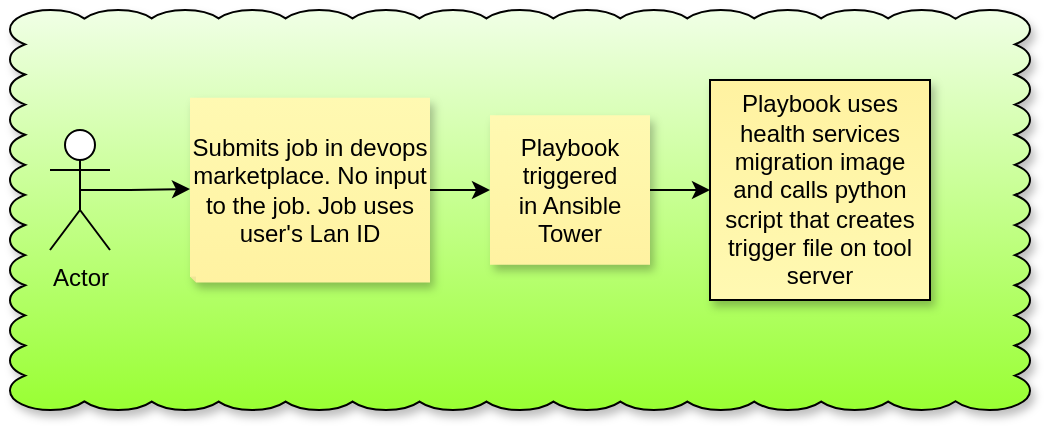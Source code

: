 <mxfile version="21.0.8" type="github">
  <diagram name="Page-1" id="nLbvi6ZJBXCYQwSjYoSn">
    <mxGraphModel dx="652" dy="539" grid="1" gridSize="10" guides="1" tooltips="1" connect="1" arrows="1" fold="1" page="1" pageScale="1" pageWidth="850" pageHeight="1100" math="0" shadow="0">
      <root>
        <mxCell id="0" />
        <mxCell id="1" parent="0" />
        <mxCell id="RUiYJEdA16EYByX2Mv_V-13" value="" style="whiteSpace=wrap;html=1;shape=mxgraph.basic.cloud_rect;shadow=1;fillStyle=solid;pointerEvents=1;fontFamily=Helvetica;fontSize=12;fontColor=#000000;fillColor=#99FF33;gradientColor=#F0FFE6;gradientDirection=north;labelBackgroundColor=none;" vertex="1" parent="1">
          <mxGeometry x="10" y="90" width="510" height="200" as="geometry" />
        </mxCell>
        <mxCell id="RUiYJEdA16EYByX2Mv_V-4" style="edgeStyle=orthogonalEdgeStyle;rounded=0;orthogonalLoop=1;jettySize=auto;html=1;exitX=0.5;exitY=0.5;exitDx=0;exitDy=0;exitPerimeter=0;entryX=0;entryY=0.492;entryDx=0;entryDy=0;entryPerimeter=0;" edge="1" parent="1" source="RUiYJEdA16EYByX2Mv_V-1">
          <mxGeometry relative="1" as="geometry">
            <mxPoint x="100" y="179.512" as="targetPoint" />
            <Array as="points">
              <mxPoint x="70" y="180" />
              <mxPoint x="70" y="180" />
            </Array>
          </mxGeometry>
        </mxCell>
        <mxCell id="RUiYJEdA16EYByX2Mv_V-1" value="Actor" style="shape=umlActor;verticalLabelPosition=bottom;verticalAlign=top;html=1;outlineConnect=0;" vertex="1" parent="1">
          <mxGeometry x="30" y="150" width="30" height="60" as="geometry" />
        </mxCell>
        <mxCell id="RUiYJEdA16EYByX2Mv_V-11" style="edgeStyle=orthogonalEdgeStyle;rounded=0;orthogonalLoop=1;jettySize=auto;html=1;exitX=0;exitY=0.5;exitDx=0;exitDy=0;exitPerimeter=0;entryX=0;entryY=0;entryDx=80;entryDy=37.375;entryPerimeter=0;fontFamily=Helvetica;fontSize=12;fontColor=#000000;" edge="1" parent="1" source="RUiYJEdA16EYByX2Mv_V-5" target="RUiYJEdA16EYByX2Mv_V-8">
          <mxGeometry relative="1" as="geometry" />
        </mxCell>
        <mxCell id="RUiYJEdA16EYByX2Mv_V-5" value="Submits job in devops marketplace. No input to the job. Job uses user&#39;s Lan ID" style="shape=note;whiteSpace=wrap;html=1;backgroundOutline=1;fontColor=#000000;darkOpacity=0.05;fillColor=#FFF9B2;strokeColor=none;fillStyle=solid;direction=west;gradientDirection=north;gradientColor=#FFF2A1;shadow=1;size=3;pointerEvents=1;" vertex="1" parent="1">
          <mxGeometry x="100" y="133.82" width="120" height="92.37" as="geometry" />
        </mxCell>
        <mxCell id="RUiYJEdA16EYByX2Mv_V-12" style="edgeStyle=orthogonalEdgeStyle;rounded=0;orthogonalLoop=1;jettySize=auto;html=1;exitX=0;exitY=0.5;exitDx=0;exitDy=0;exitPerimeter=0;entryX=0;entryY=0.5;entryDx=0;entryDy=0;fontFamily=Helvetica;fontSize=12;fontColor=#000000;" edge="1" parent="1" source="RUiYJEdA16EYByX2Mv_V-8" target="RUiYJEdA16EYByX2Mv_V-10">
          <mxGeometry relative="1" as="geometry" />
        </mxCell>
        <mxCell id="RUiYJEdA16EYByX2Mv_V-8" value="Playbook triggered&lt;br&gt;in Ansible Tower" style="shape=note;whiteSpace=wrap;html=1;backgroundOutline=1;fontColor=#000000;darkOpacity=0.05;fillColor=#FFF9B2;strokeColor=none;fillStyle=solid;direction=west;gradientDirection=north;gradientColor=#FFF2A1;shadow=1;size=0;pointerEvents=1;fontFamily=Helvetica;fontSize=12;" vertex="1" parent="1">
          <mxGeometry x="250" y="142.63" width="80" height="74.75" as="geometry" />
        </mxCell>
        <mxCell id="RUiYJEdA16EYByX2Mv_V-10" value="Playbook uses health services migration image and calls python script that creates trigger file on tool server" style="whiteSpace=wrap;html=1;aspect=fixed;shadow=1;fillStyle=solid;pointerEvents=1;fontFamily=Helvetica;fontSize=12;fontColor=#000000;fillColor=#FFF9B2;gradientColor=#FFF2A1;gradientDirection=north;" vertex="1" parent="1">
          <mxGeometry x="360" y="125" width="110" height="110" as="geometry" />
        </mxCell>
      </root>
    </mxGraphModel>
  </diagram>
</mxfile>
